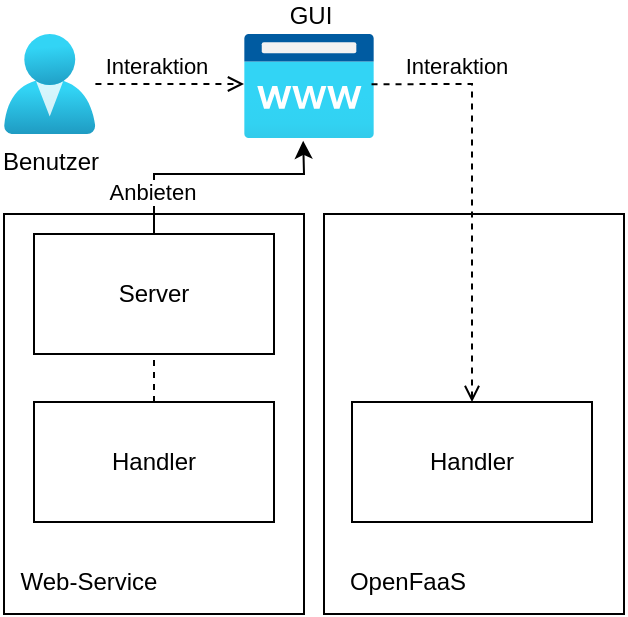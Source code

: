 <mxfile version="16.5.1" type="device"><diagram id="PbypmqL6faJBwPtph8iI" name="Seite-1"><mxGraphModel dx="813" dy="494" grid="1" gridSize="10" guides="1" tooltips="1" connect="1" arrows="1" fold="1" page="1" pageScale="1" pageWidth="827" pageHeight="1169" math="0" shadow="0"><root><mxCell id="0"/><mxCell id="1" parent="0"/><mxCell id="lAr65FAP6mh5BTawciur-10" value="" style="rounded=0;whiteSpace=wrap;html=1;fillColor=none;" parent="1" vertex="1"><mxGeometry x="170" y="110" width="150" height="200" as="geometry"/></mxCell><mxCell id="lAr65FAP6mh5BTawciur-2" value="Handler" style="rounded=0;whiteSpace=wrap;html=1;fillColor=none;strokeColor=#000000;" parent="1" vertex="1"><mxGeometry x="184" y="204" width="120" height="60" as="geometry"/></mxCell><mxCell id="lAr65FAP6mh5BTawciur-3" value="OpenFaaS" style="text;html=1;strokeColor=none;fillColor=none;align=center;verticalAlign=middle;whiteSpace=wrap;rounded=0;" parent="1" vertex="1"><mxGeometry x="174" y="279" width="76" height="30" as="geometry"/></mxCell><mxCell id="lAr65FAP6mh5BTawciur-5" value="" style="rounded=0;whiteSpace=wrap;html=1;fillColor=none;" parent="1" vertex="1"><mxGeometry x="10" y="110" width="150" height="200" as="geometry"/></mxCell><mxCell id="lAr65FAP6mh5BTawciur-6" value="Server" style="rounded=0;whiteSpace=wrap;html=1;fillColor=none;strokeColor=default;" parent="1" vertex="1"><mxGeometry x="25" y="120" width="120" height="60" as="geometry"/></mxCell><mxCell id="lAr65FAP6mh5BTawciur-7" value="Handler" style="rounded=0;whiteSpace=wrap;html=1;fillColor=none;strokeColor=#000000;" parent="1" vertex="1"><mxGeometry x="25" y="204" width="120" height="60" as="geometry"/></mxCell><mxCell id="lAr65FAP6mh5BTawciur-8" value="Web-Service" style="text;html=1;strokeColor=none;fillColor=none;align=center;verticalAlign=middle;whiteSpace=wrap;rounded=0;" parent="1" vertex="1"><mxGeometry x="15" y="279" width="75" height="30" as="geometry"/></mxCell><mxCell id="lAr65FAP6mh5BTawciur-11" value="GUI" style="aspect=fixed;html=1;points=[];align=center;image;fontSize=12;image=img/lib/azure2/app_services/App_Service_Domains.svg;strokeColor=#000000;fillColor=none;labelPosition=center;verticalLabelPosition=top;verticalAlign=bottom;" parent="1" vertex="1"><mxGeometry x="130" y="20" width="65" height="52" as="geometry"/></mxCell><mxCell id="lAr65FAP6mh5BTawciur-12" value="" style="endArrow=classic;html=1;rounded=0;exitX=0.5;exitY=0;exitDx=0;exitDy=0;entryX=0.455;entryY=1.027;entryDx=0;entryDy=0;entryPerimeter=0;" parent="1" source="lAr65FAP6mh5BTawciur-6" target="lAr65FAP6mh5BTawciur-11" edge="1"><mxGeometry width="50" height="50" relative="1" as="geometry"><mxPoint x="60" y="80" as="sourcePoint"/><mxPoint x="163" y="90" as="targetPoint"/><Array as="points"><mxPoint x="85" y="90"/><mxPoint x="160" y="90"/></Array></mxGeometry></mxCell><mxCell id="lAr65FAP6mh5BTawciur-13" value="Anbieten" style="edgeLabel;html=1;align=center;verticalAlign=middle;resizable=0;points=[];" parent="lAr65FAP6mh5BTawciur-12" vertex="1" connectable="0"><mxGeometry x="-0.403" y="-1" relative="1" as="geometry"><mxPoint x="-8" y="8" as="offset"/></mxGeometry></mxCell><mxCell id="lAr65FAP6mh5BTawciur-14" value="Benutzer" style="aspect=fixed;html=1;points=[];align=center;image;fontSize=12;image=img/lib/azure2/identity/Users.svg;strokeColor=#000000;fillColor=none;" parent="1" vertex="1"><mxGeometry x="10" y="20" width="45.71" height="50" as="geometry"/></mxCell><mxCell id="f93zSnxvPsuUrKXo-qwz-2" value="" style="endArrow=open;dashed=1;html=1;rounded=0;endFill=0;" edge="1" parent="1" source="lAr65FAP6mh5BTawciur-14"><mxGeometry width="50" height="50" relative="1" as="geometry"><mxPoint x="410" y="100" as="sourcePoint"/><mxPoint x="130" y="45" as="targetPoint"/></mxGeometry></mxCell><mxCell id="f93zSnxvPsuUrKXo-qwz-3" value="" style="endArrow=none;dashed=1;html=1;rounded=0;exitX=0.5;exitY=0;exitDx=0;exitDy=0;entryX=0.5;entryY=1;entryDx=0;entryDy=0;" edge="1" parent="1" source="lAr65FAP6mh5BTawciur-7" target="lAr65FAP6mh5BTawciur-6"><mxGeometry width="50" height="50" relative="1" as="geometry"><mxPoint x="360" y="130" as="sourcePoint"/><mxPoint x="410" y="80" as="targetPoint"/></mxGeometry></mxCell><mxCell id="f93zSnxvPsuUrKXo-qwz-4" value="" style="endArrow=none;dashed=1;html=1;rounded=0;entryX=0.98;entryY=0.483;entryDx=0;entryDy=0;entryPerimeter=0;startArrow=open;startFill=0;" edge="1" parent="1" source="lAr65FAP6mh5BTawciur-2" target="lAr65FAP6mh5BTawciur-11"><mxGeometry width="50" height="50" relative="1" as="geometry"><mxPoint x="240" y="180" as="sourcePoint"/><mxPoint x="240" y="50" as="targetPoint"/><Array as="points"><mxPoint x="244" y="45"/></Array></mxGeometry></mxCell><mxCell id="f93zSnxvPsuUrKXo-qwz-5" value="Interaktion" style="edgeLabel;html=1;align=center;verticalAlign=middle;resizable=0;points=[];" vertex="1" connectable="0" parent="1"><mxGeometry x="89.997" y="40.0" as="geometry"><mxPoint x="-4" y="-4" as="offset"/></mxGeometry></mxCell><mxCell id="f93zSnxvPsuUrKXo-qwz-6" value="Interaktion" style="edgeLabel;html=1;align=center;verticalAlign=middle;resizable=0;points=[];" vertex="1" connectable="0" parent="1"><mxGeometry x="239.997" y="40.0" as="geometry"><mxPoint x="-4" y="-4" as="offset"/></mxGeometry></mxCell></root></mxGraphModel></diagram></mxfile>